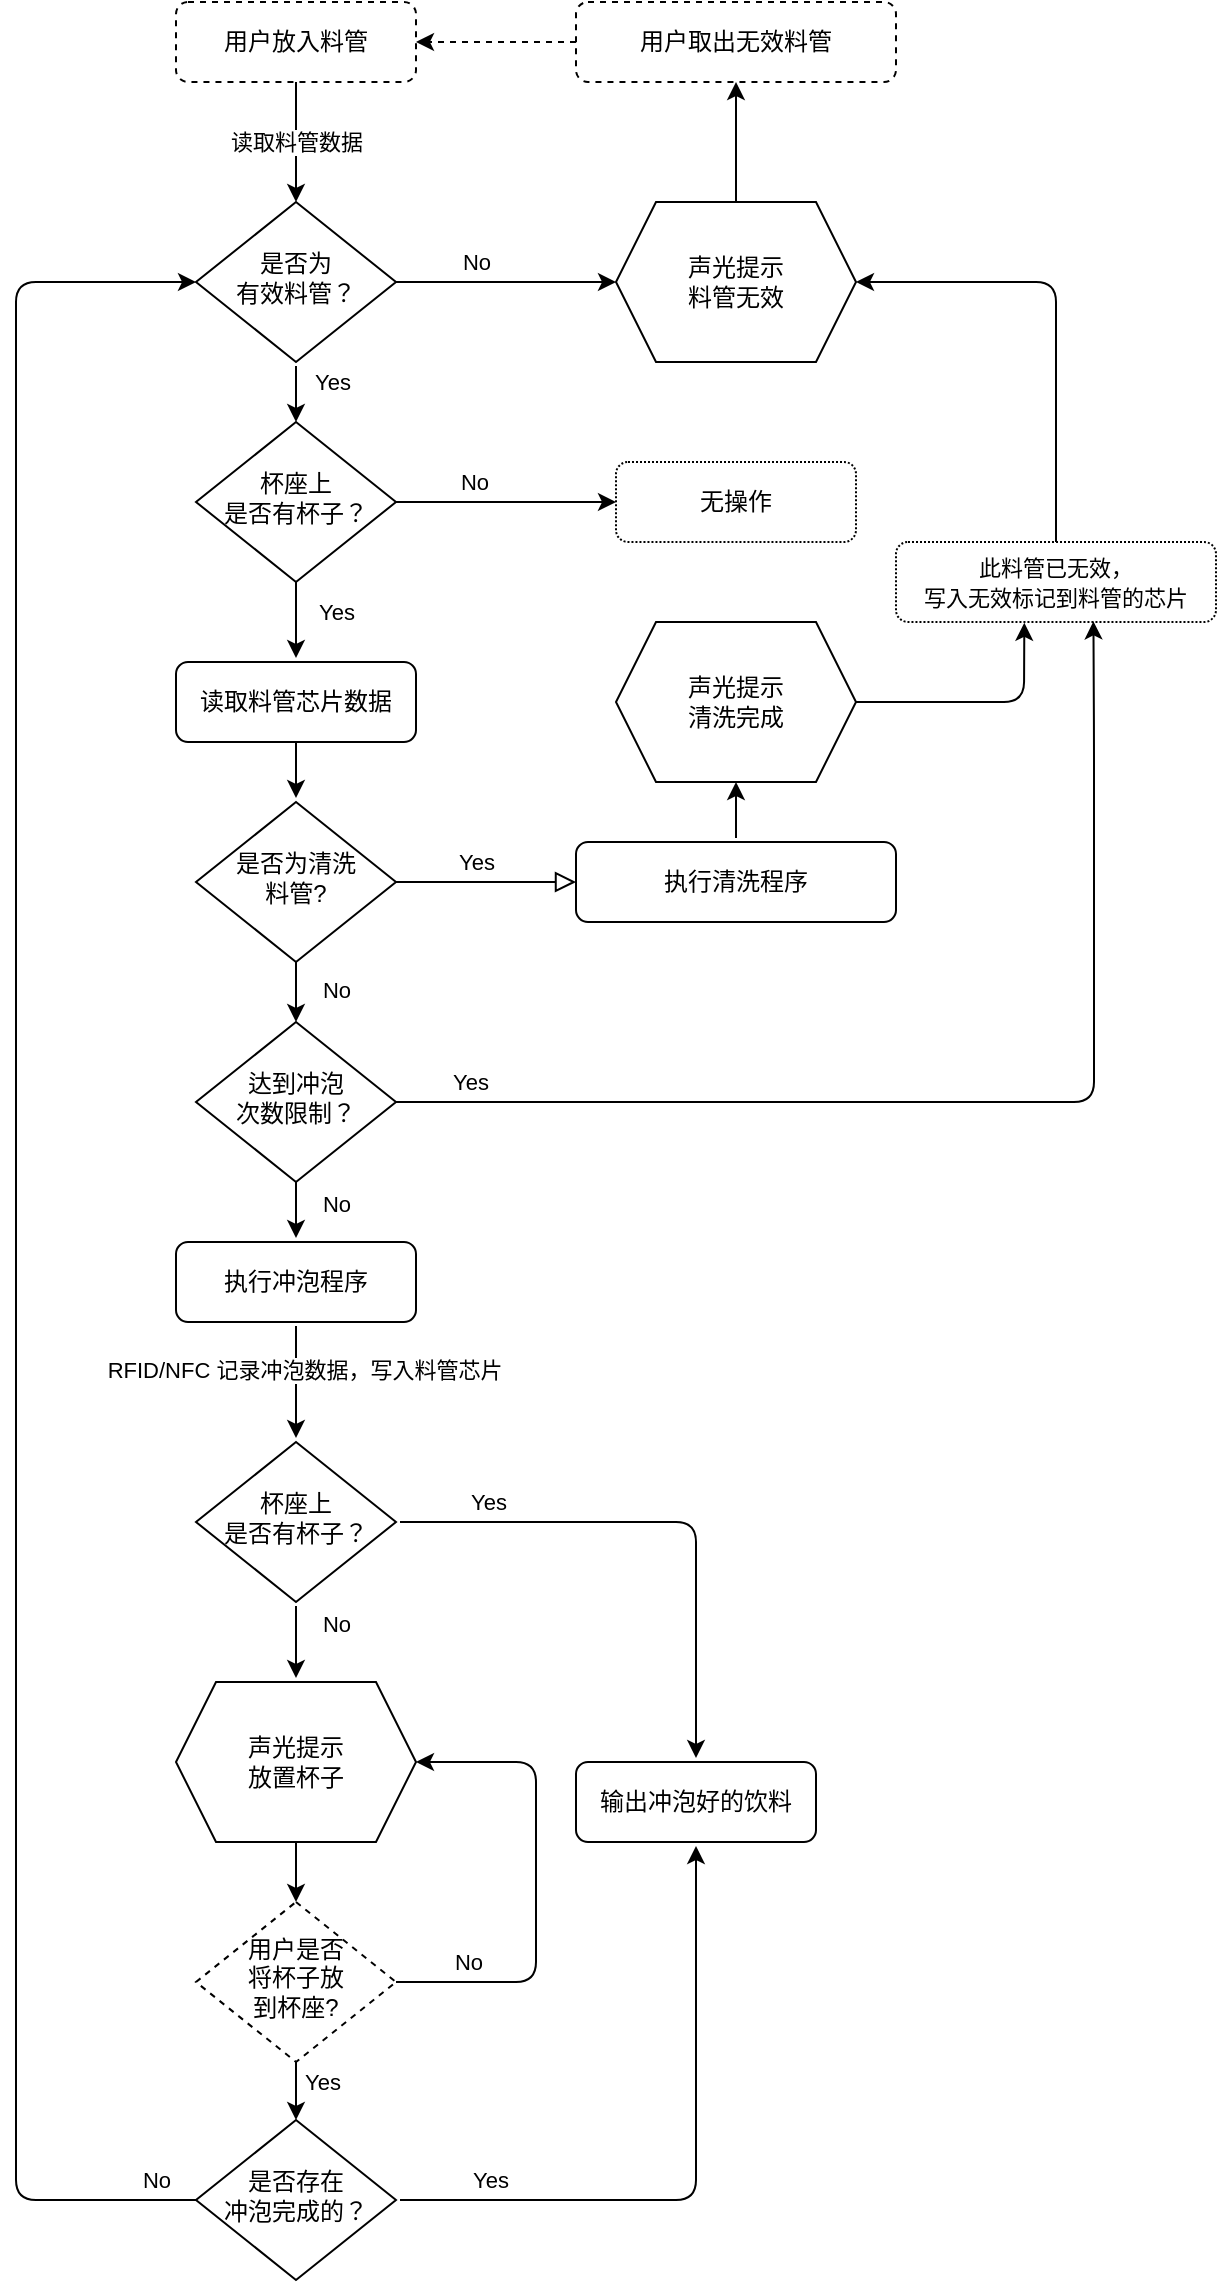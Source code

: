 <mxfile version="13.10.6" type="github">
  <diagram id="C5RBs43oDa-KdzZeNtuy" name="Page-1">
    <mxGraphModel dx="511" dy="324" grid="1" gridSize="10" guides="1" tooltips="1" connect="1" arrows="1" fold="1" page="1" pageScale="1" pageWidth="827" pageHeight="1169" math="0" shadow="0">
      <root>
        <mxCell id="WIyWlLk6GJQsqaUBKTNV-0" />
        <mxCell id="WIyWlLk6GJQsqaUBKTNV-1" parent="WIyWlLk6GJQsqaUBKTNV-0" />
        <mxCell id="LZBA9C6CO-XnpW2mop-i-12" value="读取料管数据" style="edgeStyle=orthogonalEdgeStyle;curved=0;rounded=1;sketch=0;orthogonalLoop=1;jettySize=auto;html=1;entryX=0.5;entryY=0;entryDx=0;entryDy=0;" parent="WIyWlLk6GJQsqaUBKTNV-1" source="WIyWlLk6GJQsqaUBKTNV-3" target="WIyWlLk6GJQsqaUBKTNV-6" edge="1">
          <mxGeometry relative="1" as="geometry">
            <mxPoint x="280" y="160" as="targetPoint" />
            <Array as="points" />
          </mxGeometry>
        </mxCell>
        <mxCell id="WIyWlLk6GJQsqaUBKTNV-3" value="用户放入料管" style="rounded=1;whiteSpace=wrap;html=1;fontSize=12;glass=0;strokeWidth=1;shadow=0;dashed=1;" parent="WIyWlLk6GJQsqaUBKTNV-1" vertex="1">
          <mxGeometry x="220" y="30" width="120" height="40" as="geometry" />
        </mxCell>
        <mxCell id="LZBA9C6CO-XnpW2mop-i-25" value="" style="edgeStyle=orthogonalEdgeStyle;curved=1;sketch=0;orthogonalLoop=1;jettySize=auto;html=1;sourcePerimeterSpacing=2;targetPerimeterSpacing=2;entryX=0.5;entryY=0;entryDx=0;entryDy=0;" parent="WIyWlLk6GJQsqaUBKTNV-1" source="WIyWlLk6GJQsqaUBKTNV-6" target="LZBA9C6CO-XnpW2mop-i-83" edge="1">
          <mxGeometry relative="1" as="geometry">
            <mxPoint x="280" y="290" as="targetPoint" />
          </mxGeometry>
        </mxCell>
        <mxCell id="LZBA9C6CO-XnpW2mop-i-26" value="Yes" style="edgeLabel;html=1;align=center;verticalAlign=middle;resizable=0;points=[];" parent="LZBA9C6CO-XnpW2mop-i-25" vertex="1" connectable="0">
          <mxGeometry x="-0.174" y="1" relative="1" as="geometry">
            <mxPoint x="19" y="-8.13" as="offset" />
          </mxGeometry>
        </mxCell>
        <mxCell id="l78dP2udaKgxYaotIgUV-5" value="No" style="edgeStyle=orthogonalEdgeStyle;rounded=1;orthogonalLoop=1;jettySize=auto;html=1;exitX=1;exitY=0.5;exitDx=0;exitDy=0;entryX=0;entryY=0.5;entryDx=0;entryDy=0;" edge="1" parent="WIyWlLk6GJQsqaUBKTNV-1" source="WIyWlLk6GJQsqaUBKTNV-6" target="LZBA9C6CO-XnpW2mop-i-78">
          <mxGeometry x="-0.273" y="10" relative="1" as="geometry">
            <Array as="points">
              <mxPoint x="380" y="170" />
              <mxPoint x="380" y="170" />
            </Array>
            <mxPoint as="offset" />
          </mxGeometry>
        </mxCell>
        <mxCell id="WIyWlLk6GJQsqaUBKTNV-6" value="是否为&lt;br&gt;有效料管？" style="rhombus;whiteSpace=wrap;html=1;shadow=0;fontFamily=Helvetica;fontSize=12;align=center;strokeWidth=1;spacing=6;spacingTop=-4;" parent="WIyWlLk6GJQsqaUBKTNV-1" vertex="1">
          <mxGeometry x="230" y="130" width="100" height="80" as="geometry" />
        </mxCell>
        <mxCell id="LZBA9C6CO-XnpW2mop-i-16" value="" style="edgeStyle=orthogonalEdgeStyle;curved=0;rounded=1;sketch=0;orthogonalLoop=1;jettySize=auto;html=1;exitX=0.5;exitY=0;exitDx=0;exitDy=0;" parent="WIyWlLk6GJQsqaUBKTNV-1" source="LZBA9C6CO-XnpW2mop-i-78" target="LZBA9C6CO-XnpW2mop-i-15" edge="1">
          <mxGeometry relative="1" as="geometry">
            <mxPoint x="500" y="280" as="sourcePoint" />
          </mxGeometry>
        </mxCell>
        <mxCell id="WIyWlLk6GJQsqaUBKTNV-9" value="Yes" style="edgeStyle=orthogonalEdgeStyle;rounded=0;html=1;jettySize=auto;orthogonalLoop=1;fontSize=11;endArrow=block;endFill=0;endSize=8;strokeWidth=1;shadow=0;labelBackgroundColor=none;entryX=0;entryY=0.5;entryDx=0;entryDy=0;" parent="WIyWlLk6GJQsqaUBKTNV-1" source="WIyWlLk6GJQsqaUBKTNV-10" target="WIyWlLk6GJQsqaUBKTNV-12" edge="1">
          <mxGeometry x="-0.111" y="10" relative="1" as="geometry">
            <mxPoint as="offset" />
            <mxPoint x="500" y="470" as="targetPoint" />
          </mxGeometry>
        </mxCell>
        <mxCell id="WIyWlLk6GJQsqaUBKTNV-10" value="是否为清洗&lt;br&gt;料管?" style="rhombus;whiteSpace=wrap;html=1;shadow=0;fontFamily=Helvetica;fontSize=12;align=center;strokeWidth=1;spacing=6;spacingTop=-4;" parent="WIyWlLk6GJQsqaUBKTNV-1" vertex="1">
          <mxGeometry x="230" y="430" width="100" height="80" as="geometry" />
        </mxCell>
        <mxCell id="LZBA9C6CO-XnpW2mop-i-30" value="" style="edgeStyle=orthogonalEdgeStyle;curved=1;sketch=0;orthogonalLoop=1;jettySize=auto;html=1;sourcePerimeterSpacing=2;targetPerimeterSpacing=2;exitX=0.5;exitY=1;exitDx=0;exitDy=0;" parent="WIyWlLk6GJQsqaUBKTNV-1" source="LZBA9C6CO-XnpW2mop-i-37" target="WIyWlLk6GJQsqaUBKTNV-10" edge="1">
          <mxGeometry x="0.035" y="100" relative="1" as="geometry">
            <mxPoint as="offset" />
          </mxGeometry>
        </mxCell>
        <mxCell id="LZBA9C6CO-XnpW2mop-i-39" value="" style="edgeStyle=orthogonalEdgeStyle;curved=1;sketch=0;orthogonalLoop=1;jettySize=auto;html=1;sourcePerimeterSpacing=2;targetPerimeterSpacing=2;exitX=0.5;exitY=1;exitDx=0;exitDy=0;" parent="WIyWlLk6GJQsqaUBKTNV-1" source="LZBA9C6CO-XnpW2mop-i-83" target="LZBA9C6CO-XnpW2mop-i-37" edge="1">
          <mxGeometry relative="1" as="geometry">
            <mxPoint x="280" y="332" as="sourcePoint" />
          </mxGeometry>
        </mxCell>
        <mxCell id="LZBA9C6CO-XnpW2mop-i-89" value="Yes" style="edgeLabel;html=1;align=center;verticalAlign=middle;resizable=0;points=[];" parent="LZBA9C6CO-XnpW2mop-i-39" vertex="1" connectable="0">
          <mxGeometry x="-0.236" relative="1" as="geometry">
            <mxPoint x="20" as="offset" />
          </mxGeometry>
        </mxCell>
        <mxCell id="LZBA9C6CO-XnpW2mop-i-50" value="" style="edgeStyle=orthogonalEdgeStyle;curved=1;sketch=0;orthogonalLoop=1;jettySize=auto;html=1;sourcePerimeterSpacing=2;targetPerimeterSpacing=2;entryX=0.5;entryY=1;entryDx=0;entryDy=0;" parent="WIyWlLk6GJQsqaUBKTNV-1" source="WIyWlLk6GJQsqaUBKTNV-12" target="LZBA9C6CO-XnpW2mop-i-77" edge="1">
          <mxGeometry relative="1" as="geometry">
            <mxPoint x="500" y="562" as="targetPoint" />
          </mxGeometry>
        </mxCell>
        <mxCell id="WIyWlLk6GJQsqaUBKTNV-12" value="执行清洗程序" style="rounded=1;whiteSpace=wrap;html=1;fontSize=12;glass=0;strokeWidth=1;shadow=0;" parent="WIyWlLk6GJQsqaUBKTNV-1" vertex="1">
          <mxGeometry x="420" y="450" width="160" height="40" as="geometry" />
        </mxCell>
        <mxCell id="LZBA9C6CO-XnpW2mop-i-46" style="edgeStyle=orthogonalEdgeStyle;sketch=0;orthogonalLoop=1;jettySize=auto;html=1;exitX=0;exitY=0.5;exitDx=0;exitDy=0;entryX=1;entryY=0.5;entryDx=0;entryDy=0;sourcePerimeterSpacing=2;targetPerimeterSpacing=2;dashed=1;rounded=1;" parent="WIyWlLk6GJQsqaUBKTNV-1" source="LZBA9C6CO-XnpW2mop-i-15" target="WIyWlLk6GJQsqaUBKTNV-3" edge="1">
          <mxGeometry relative="1" as="geometry" />
        </mxCell>
        <mxCell id="LZBA9C6CO-XnpW2mop-i-15" value="用户取出无效料管" style="rounded=1;whiteSpace=wrap;html=1;fontSize=12;glass=0;strokeWidth=1;shadow=0;dashed=1;" parent="WIyWlLk6GJQsqaUBKTNV-1" vertex="1">
          <mxGeometry x="420" y="30" width="160" height="40" as="geometry" />
        </mxCell>
        <mxCell id="LZBA9C6CO-XnpW2mop-i-37" value="读取料管芯片数据" style="rounded=1;whiteSpace=wrap;html=1;fontSize=12;glass=0;strokeWidth=1;shadow=0;" parent="WIyWlLk6GJQsqaUBKTNV-1" vertex="1">
          <mxGeometry x="220" y="360" width="120" height="40" as="geometry" />
        </mxCell>
        <mxCell id="LZBA9C6CO-XnpW2mop-i-41" value="" style="edgeStyle=orthogonalEdgeStyle;curved=1;sketch=0;orthogonalLoop=1;jettySize=auto;html=1;sourcePerimeterSpacing=2;targetPerimeterSpacing=2;exitX=0.5;exitY=1;exitDx=0;exitDy=0;entryX=0.5;entryY=0;entryDx=0;entryDy=0;" parent="WIyWlLk6GJQsqaUBKTNV-1" source="WIyWlLk6GJQsqaUBKTNV-10" target="LZBA9C6CO-XnpW2mop-i-80" edge="1">
          <mxGeometry relative="1" as="geometry">
            <mxPoint x="280" y="680" as="sourcePoint" />
            <mxPoint x="280" y="600" as="targetPoint" />
            <Array as="points" />
          </mxGeometry>
        </mxCell>
        <mxCell id="LZBA9C6CO-XnpW2mop-i-42" value="No" style="edgeLabel;html=1;align=center;verticalAlign=middle;resizable=0;points=[];" parent="LZBA9C6CO-XnpW2mop-i-41" vertex="1" connectable="0">
          <mxGeometry x="-0.111" y="1" relative="1" as="geometry">
            <mxPoint x="19" as="offset" />
          </mxGeometry>
        </mxCell>
        <mxCell id="LZBA9C6CO-XnpW2mop-i-68" value="" style="edgeStyle=orthogonalEdgeStyle;rounded=1;sketch=0;orthogonalLoop=1;jettySize=auto;html=1;sourcePerimeterSpacing=2;targetPerimeterSpacing=2;exitX=0.5;exitY=1;exitDx=0;exitDy=0;" parent="WIyWlLk6GJQsqaUBKTNV-1" source="LZBA9C6CO-XnpW2mop-i-80" target="LZBA9C6CO-XnpW2mop-i-67" edge="1">
          <mxGeometry relative="1" as="geometry">
            <mxPoint x="280" y="642" as="sourcePoint" />
          </mxGeometry>
        </mxCell>
        <mxCell id="LZBA9C6CO-XnpW2mop-i-69" value="No" style="edgeLabel;html=1;align=center;verticalAlign=middle;resizable=0;points=[];" parent="LZBA9C6CO-XnpW2mop-i-68" vertex="1" connectable="0">
          <mxGeometry x="-0.053" y="-3" relative="1" as="geometry">
            <mxPoint x="17" y="-7.2" as="offset" />
          </mxGeometry>
        </mxCell>
        <mxCell id="LZBA9C6CO-XnpW2mop-i-54" value="" style="endArrow=classic;html=1;exitX=1;exitY=0.5;exitDx=0;exitDy=0;rounded=1;entryX=0.401;entryY=1.01;entryDx=0;entryDy=0;entryPerimeter=0;" parent="WIyWlLk6GJQsqaUBKTNV-1" source="LZBA9C6CO-XnpW2mop-i-77" target="LZBA9C6CO-XnpW2mop-i-56" edge="1">
          <mxGeometry width="50" height="50" relative="1" as="geometry">
            <mxPoint x="580" y="540" as="sourcePoint" />
            <mxPoint x="650" y="360" as="targetPoint" />
            <Array as="points">
              <mxPoint x="644" y="380" />
            </Array>
          </mxGeometry>
        </mxCell>
        <mxCell id="LZBA9C6CO-XnpW2mop-i-56" value="&lt;span style=&quot;font-size: 11px ; background-color: rgb(255 , 255 , 255)&quot;&gt;此料管已无效，&lt;br&gt;写入无效标记到料管的芯片&lt;/span&gt;" style="rounded=1;whiteSpace=wrap;html=1;dashed=1;dashPattern=1 1;sketch=0;" parent="WIyWlLk6GJQsqaUBKTNV-1" vertex="1">
          <mxGeometry x="580" y="300" width="160" height="40" as="geometry" />
        </mxCell>
        <mxCell id="LZBA9C6CO-XnpW2mop-i-60" value="" style="endArrow=classic;html=1;exitX=0.5;exitY=0;exitDx=0;exitDy=0;entryX=1;entryY=0.5;entryDx=0;entryDy=0;rounded=1;" parent="WIyWlLk6GJQsqaUBKTNV-1" source="LZBA9C6CO-XnpW2mop-i-56" target="LZBA9C6CO-XnpW2mop-i-78" edge="1">
          <mxGeometry width="50" height="50" relative="1" as="geometry">
            <mxPoint x="720" y="270" as="sourcePoint" />
            <mxPoint x="770" y="220" as="targetPoint" />
            <Array as="points">
              <mxPoint x="660" y="170" />
            </Array>
          </mxGeometry>
        </mxCell>
        <mxCell id="LZBA9C6CO-XnpW2mop-i-66" value="" style="endArrow=classic;html=1;rounded=1;exitX=1;exitY=0.5;exitDx=0;exitDy=0;entryX=0.617;entryY=0.992;entryDx=0;entryDy=0;entryPerimeter=0;" parent="WIyWlLk6GJQsqaUBKTNV-1" source="LZBA9C6CO-XnpW2mop-i-80" target="LZBA9C6CO-XnpW2mop-i-56" edge="1">
          <mxGeometry width="50" height="50" relative="1" as="geometry">
            <mxPoint x="560" y="630" as="sourcePoint" />
            <mxPoint x="700" y="440" as="targetPoint" />
            <Array as="points">
              <mxPoint x="679" y="580" />
              <mxPoint x="679" y="400" />
            </Array>
          </mxGeometry>
        </mxCell>
        <mxCell id="LZBA9C6CO-XnpW2mop-i-81" value="Yes" style="edgeLabel;html=1;align=center;verticalAlign=middle;resizable=0;points=[];" parent="LZBA9C6CO-XnpW2mop-i-66" vertex="1" connectable="0">
          <mxGeometry x="-0.686" y="3" relative="1" as="geometry">
            <mxPoint x="-56" y="-7" as="offset" />
          </mxGeometry>
        </mxCell>
        <mxCell id="LZBA9C6CO-XnpW2mop-i-92" value="" style="edgeStyle=orthogonalEdgeStyle;rounded=1;sketch=0;orthogonalLoop=1;jettySize=auto;html=1;sourcePerimeterSpacing=2;targetPerimeterSpacing=2;" parent="WIyWlLk6GJQsqaUBKTNV-1" source="LZBA9C6CO-XnpW2mop-i-67" target="LZBA9C6CO-XnpW2mop-i-91" edge="1">
          <mxGeometry relative="1" as="geometry" />
        </mxCell>
        <mxCell id="LZBA9C6CO-XnpW2mop-i-115" value="RFID/NFC 记录冲泡数据，写入料管芯片&lt;br&gt;" style="edgeLabel;html=1;align=center;verticalAlign=middle;resizable=0;points=[];" parent="LZBA9C6CO-XnpW2mop-i-92" vertex="1" connectable="0">
          <mxGeometry x="0.213" y="-4" relative="1" as="geometry">
            <mxPoint x="8" y="-12" as="offset" />
          </mxGeometry>
        </mxCell>
        <mxCell id="LZBA9C6CO-XnpW2mop-i-67" value="执行冲泡程序" style="rounded=1;whiteSpace=wrap;html=1;sketch=0;" parent="WIyWlLk6GJQsqaUBKTNV-1" vertex="1">
          <mxGeometry x="220" y="650" width="120" height="40" as="geometry" />
        </mxCell>
        <mxCell id="LZBA9C6CO-XnpW2mop-i-72" value="输出冲泡好的饮料" style="rounded=1;whiteSpace=wrap;html=1;sketch=0;" parent="WIyWlLk6GJQsqaUBKTNV-1" vertex="1">
          <mxGeometry x="420" y="910" width="120" height="40" as="geometry" />
        </mxCell>
        <mxCell id="LZBA9C6CO-XnpW2mop-i-77" value="&lt;span&gt;声光提示&lt;br&gt;清洗完成&lt;/span&gt;" style="shape=hexagon;perimeter=hexagonPerimeter2;whiteSpace=wrap;html=1;fixedSize=1;rounded=0;sketch=0;" parent="WIyWlLk6GJQsqaUBKTNV-1" vertex="1">
          <mxGeometry x="440" y="340" width="120" height="80" as="geometry" />
        </mxCell>
        <mxCell id="LZBA9C6CO-XnpW2mop-i-78" value="&lt;span&gt;声光提示&lt;br&gt;料管无效&lt;br&gt;&lt;/span&gt;" style="shape=hexagon;perimeter=hexagonPerimeter2;whiteSpace=wrap;html=1;fixedSize=1;rounded=0;sketch=0;" parent="WIyWlLk6GJQsqaUBKTNV-1" vertex="1">
          <mxGeometry x="440" y="130" width="120" height="80" as="geometry" />
        </mxCell>
        <mxCell id="LZBA9C6CO-XnpW2mop-i-80" value="达到冲泡&lt;br&gt;次数限制？" style="rhombus;whiteSpace=wrap;html=1;shadow=0;fontFamily=Helvetica;fontSize=12;align=center;strokeWidth=1;spacing=6;spacingTop=-4;" parent="WIyWlLk6GJQsqaUBKTNV-1" vertex="1">
          <mxGeometry x="230" y="540" width="100" height="80" as="geometry" />
        </mxCell>
        <mxCell id="LZBA9C6CO-XnpW2mop-i-85" value="No" style="edgeStyle=orthogonalEdgeStyle;rounded=1;sketch=0;orthogonalLoop=1;jettySize=auto;html=1;sourcePerimeterSpacing=2;targetPerimeterSpacing=2;exitX=1;exitY=0.5;exitDx=0;exitDy=0;entryX=0;entryY=0.5;entryDx=0;entryDy=0;" parent="WIyWlLk6GJQsqaUBKTNV-1" source="LZBA9C6CO-XnpW2mop-i-83" target="LZBA9C6CO-XnpW2mop-i-97" edge="1">
          <mxGeometry x="-0.282" y="10" relative="1" as="geometry">
            <mxPoint x="438.032" y="310.067" as="targetPoint" />
            <Array as="points">
              <mxPoint x="390" y="280" />
              <mxPoint x="390" y="280" />
            </Array>
            <mxPoint x="-1" as="offset" />
          </mxGeometry>
        </mxCell>
        <mxCell id="LZBA9C6CO-XnpW2mop-i-83" value="杯座上&lt;br&gt;是否有杯子？" style="rhombus;whiteSpace=wrap;html=1;shadow=0;fontFamily=Helvetica;fontSize=12;align=center;strokeWidth=1;spacing=6;spacingTop=-4;" parent="WIyWlLk6GJQsqaUBKTNV-1" vertex="1">
          <mxGeometry x="230" y="240" width="100" height="80" as="geometry" />
        </mxCell>
        <mxCell id="LZBA9C6CO-XnpW2mop-i-93" value="" style="edgeStyle=orthogonalEdgeStyle;rounded=1;sketch=0;orthogonalLoop=1;jettySize=auto;html=1;sourcePerimeterSpacing=2;targetPerimeterSpacing=2;" parent="WIyWlLk6GJQsqaUBKTNV-1" source="LZBA9C6CO-XnpW2mop-i-91" target="LZBA9C6CO-XnpW2mop-i-72" edge="1">
          <mxGeometry relative="1" as="geometry" />
        </mxCell>
        <mxCell id="LZBA9C6CO-XnpW2mop-i-94" value="Yes" style="edgeLabel;html=1;align=center;verticalAlign=middle;resizable=0;points=[];" parent="LZBA9C6CO-XnpW2mop-i-93" vertex="1" connectable="0">
          <mxGeometry x="0.058" y="-4" relative="1" as="geometry">
            <mxPoint x="-97.0" y="-14" as="offset" />
          </mxGeometry>
        </mxCell>
        <mxCell id="LZBA9C6CO-XnpW2mop-i-98" value="" style="edgeStyle=orthogonalEdgeStyle;rounded=1;sketch=0;orthogonalLoop=1;jettySize=auto;html=1;sourcePerimeterSpacing=2;targetPerimeterSpacing=2;" parent="WIyWlLk6GJQsqaUBKTNV-1" source="LZBA9C6CO-XnpW2mop-i-91" target="LZBA9C6CO-XnpW2mop-i-95" edge="1">
          <mxGeometry relative="1" as="geometry" />
        </mxCell>
        <mxCell id="LZBA9C6CO-XnpW2mop-i-99" value="No" style="edgeLabel;html=1;align=center;verticalAlign=middle;resizable=0;points=[];" parent="LZBA9C6CO-XnpW2mop-i-98" vertex="1" connectable="0">
          <mxGeometry x="-0.17" y="4" relative="1" as="geometry">
            <mxPoint x="16" y="-6" as="offset" />
          </mxGeometry>
        </mxCell>
        <mxCell id="LZBA9C6CO-XnpW2mop-i-91" value="杯座上&lt;br&gt;是否有杯子？" style="rhombus;whiteSpace=wrap;html=1;shadow=0;fontFamily=Helvetica;fontSize=12;align=center;strokeWidth=1;spacing=6;spacingTop=-4;" parent="WIyWlLk6GJQsqaUBKTNV-1" vertex="1">
          <mxGeometry x="230" y="750" width="100" height="80" as="geometry" />
        </mxCell>
        <mxCell id="LZBA9C6CO-XnpW2mop-i-97" value="无操作" style="rounded=1;whiteSpace=wrap;html=1;sketch=0;dashed=1;dashPattern=1 1;" parent="WIyWlLk6GJQsqaUBKTNV-1" vertex="1">
          <mxGeometry x="440" y="260" width="120" height="40" as="geometry" />
        </mxCell>
        <mxCell id="LZBA9C6CO-XnpW2mop-i-113" style="edgeStyle=orthogonalEdgeStyle;rounded=1;sketch=0;orthogonalLoop=1;jettySize=auto;html=1;exitX=0.5;exitY=1;exitDx=0;exitDy=0;entryX=0.5;entryY=0;entryDx=0;entryDy=0;sourcePerimeterSpacing=2;targetPerimeterSpacing=2;" parent="WIyWlLk6GJQsqaUBKTNV-1" source="l78dP2udaKgxYaotIgUV-4" target="LZBA9C6CO-XnpW2mop-i-112" edge="1">
          <mxGeometry relative="1" as="geometry">
            <mxPoint x="280" y="1040" as="sourcePoint" />
          </mxGeometry>
        </mxCell>
        <mxCell id="l78dP2udaKgxYaotIgUV-3" value="Yes" style="edgeLabel;html=1;align=center;verticalAlign=middle;resizable=0;points=[];" vertex="1" connectable="0" parent="LZBA9C6CO-XnpW2mop-i-113">
          <mxGeometry x="0.05" y="-1" relative="1" as="geometry">
            <mxPoint x="14" y="-5" as="offset" />
          </mxGeometry>
        </mxCell>
        <mxCell id="LZBA9C6CO-XnpW2mop-i-111" style="edgeStyle=orthogonalEdgeStyle;rounded=1;sketch=0;orthogonalLoop=1;jettySize=auto;html=1;exitX=0.5;exitY=1;exitDx=0;exitDy=0;entryX=0.5;entryY=0;entryDx=0;entryDy=0;sourcePerimeterSpacing=2;targetPerimeterSpacing=2;" parent="WIyWlLk6GJQsqaUBKTNV-1" source="LZBA9C6CO-XnpW2mop-i-95" target="l78dP2udaKgxYaotIgUV-4" edge="1">
          <mxGeometry relative="1" as="geometry">
            <mxPoint x="280" y="1000" as="targetPoint" />
          </mxGeometry>
        </mxCell>
        <mxCell id="l78dP2udaKgxYaotIgUV-0" value="" style="edgeStyle=orthogonalEdgeStyle;rounded=1;orthogonalLoop=1;jettySize=auto;html=1;entryX=1;entryY=0.5;entryDx=0;entryDy=0;exitX=1;exitY=0.5;exitDx=0;exitDy=0;" edge="1" parent="WIyWlLk6GJQsqaUBKTNV-1" source="l78dP2udaKgxYaotIgUV-4" target="LZBA9C6CO-XnpW2mop-i-95">
          <mxGeometry relative="1" as="geometry">
            <mxPoint x="340" y="1020" as="sourcePoint" />
            <mxPoint x="340" y="1020" as="targetPoint" />
            <Array as="points">
              <mxPoint x="400" y="1020" />
              <mxPoint x="400" y="910" />
            </Array>
          </mxGeometry>
        </mxCell>
        <mxCell id="l78dP2udaKgxYaotIgUV-2" value="No" style="edgeLabel;html=1;align=center;verticalAlign=middle;resizable=0;points=[];" vertex="1" connectable="0" parent="l78dP2udaKgxYaotIgUV-0">
          <mxGeometry x="-0.705" relative="1" as="geometry">
            <mxPoint y="-10" as="offset" />
          </mxGeometry>
        </mxCell>
        <mxCell id="LZBA9C6CO-XnpW2mop-i-95" value="&lt;span&gt;声光提示&lt;br&gt;放置杯子&lt;br&gt;&lt;/span&gt;" style="shape=hexagon;perimeter=hexagonPerimeter2;whiteSpace=wrap;html=1;fixedSize=1;rounded=0;sketch=0;" parent="WIyWlLk6GJQsqaUBKTNV-1" vertex="1">
          <mxGeometry x="220" y="870" width="120" height="80" as="geometry" />
        </mxCell>
        <mxCell id="LZBA9C6CO-XnpW2mop-i-114" style="edgeStyle=orthogonalEdgeStyle;rounded=1;sketch=0;orthogonalLoop=1;jettySize=auto;html=1;exitX=0;exitY=0.5;exitDx=0;exitDy=0;entryX=0;entryY=0.5;entryDx=0;entryDy=0;sourcePerimeterSpacing=2;targetPerimeterSpacing=2;" parent="WIyWlLk6GJQsqaUBKTNV-1" source="LZBA9C6CO-XnpW2mop-i-112" target="WIyWlLk6GJQsqaUBKTNV-6" edge="1">
          <mxGeometry relative="1" as="geometry">
            <Array as="points">
              <mxPoint x="140" y="1129" />
              <mxPoint x="140" y="170" />
            </Array>
          </mxGeometry>
        </mxCell>
        <mxCell id="LZBA9C6CO-XnpW2mop-i-118" value="No" style="edgeLabel;html=1;align=center;verticalAlign=middle;resizable=0;points=[];" parent="LZBA9C6CO-XnpW2mop-i-114" vertex="1" connectable="0">
          <mxGeometry x="-0.95" relative="1" as="geometry">
            <mxPoint x="7.78" y="-10" as="offset" />
          </mxGeometry>
        </mxCell>
        <mxCell id="LZBA9C6CO-XnpW2mop-i-116" value="" style="edgeStyle=orthogonalEdgeStyle;rounded=1;sketch=0;orthogonalLoop=1;jettySize=auto;html=1;sourcePerimeterSpacing=2;targetPerimeterSpacing=2;" parent="WIyWlLk6GJQsqaUBKTNV-1" source="LZBA9C6CO-XnpW2mop-i-112" target="LZBA9C6CO-XnpW2mop-i-72" edge="1">
          <mxGeometry relative="1" as="geometry" />
        </mxCell>
        <mxCell id="LZBA9C6CO-XnpW2mop-i-117" value="Yes" style="edgeLabel;html=1;align=center;verticalAlign=middle;resizable=0;points=[];" parent="LZBA9C6CO-XnpW2mop-i-116" vertex="1" connectable="0">
          <mxGeometry x="-0.282" relative="1" as="geometry">
            <mxPoint x="-72.0" y="-10" as="offset" />
          </mxGeometry>
        </mxCell>
        <mxCell id="LZBA9C6CO-XnpW2mop-i-112" value="是否存在&lt;br&gt;冲泡完成的？" style="rhombus;whiteSpace=wrap;html=1;shadow=0;fontFamily=Helvetica;fontSize=12;align=center;strokeWidth=1;spacing=6;spacingTop=-4;" parent="WIyWlLk6GJQsqaUBKTNV-1" vertex="1">
          <mxGeometry x="230" y="1089" width="100" height="80" as="geometry" />
        </mxCell>
        <mxCell id="l78dP2udaKgxYaotIgUV-4" value="用户是否&lt;br&gt;将杯子放&lt;br&gt;到杯座?" style="rhombus;whiteSpace=wrap;html=1;shadow=0;fontFamily=Helvetica;fontSize=12;align=center;strokeWidth=1;spacing=6;spacingTop=-4;dashed=1;" vertex="1" parent="WIyWlLk6GJQsqaUBKTNV-1">
          <mxGeometry x="230" y="980" width="100" height="80" as="geometry" />
        </mxCell>
      </root>
    </mxGraphModel>
  </diagram>
</mxfile>

